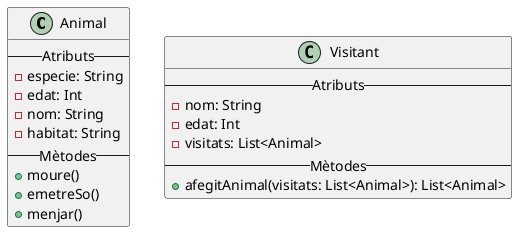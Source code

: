 @startuml
'https://plantuml.com/class-diagram

class Animal {
    -- Atributs --
    - especie: String
    - edat: Int
    - nom: String
    - habitat: String
    -- Mètodes --
    + moure()
    + emetreSo()
    + menjar()
}

class Visitant {
    -- Atributs --
    - nom: String
    - edat: Int
    - visitats: List<Animal>
    -- Mètodes --
    + afegitAnimal(visitats: List<Animal>): List<Animal>
}

@enduml